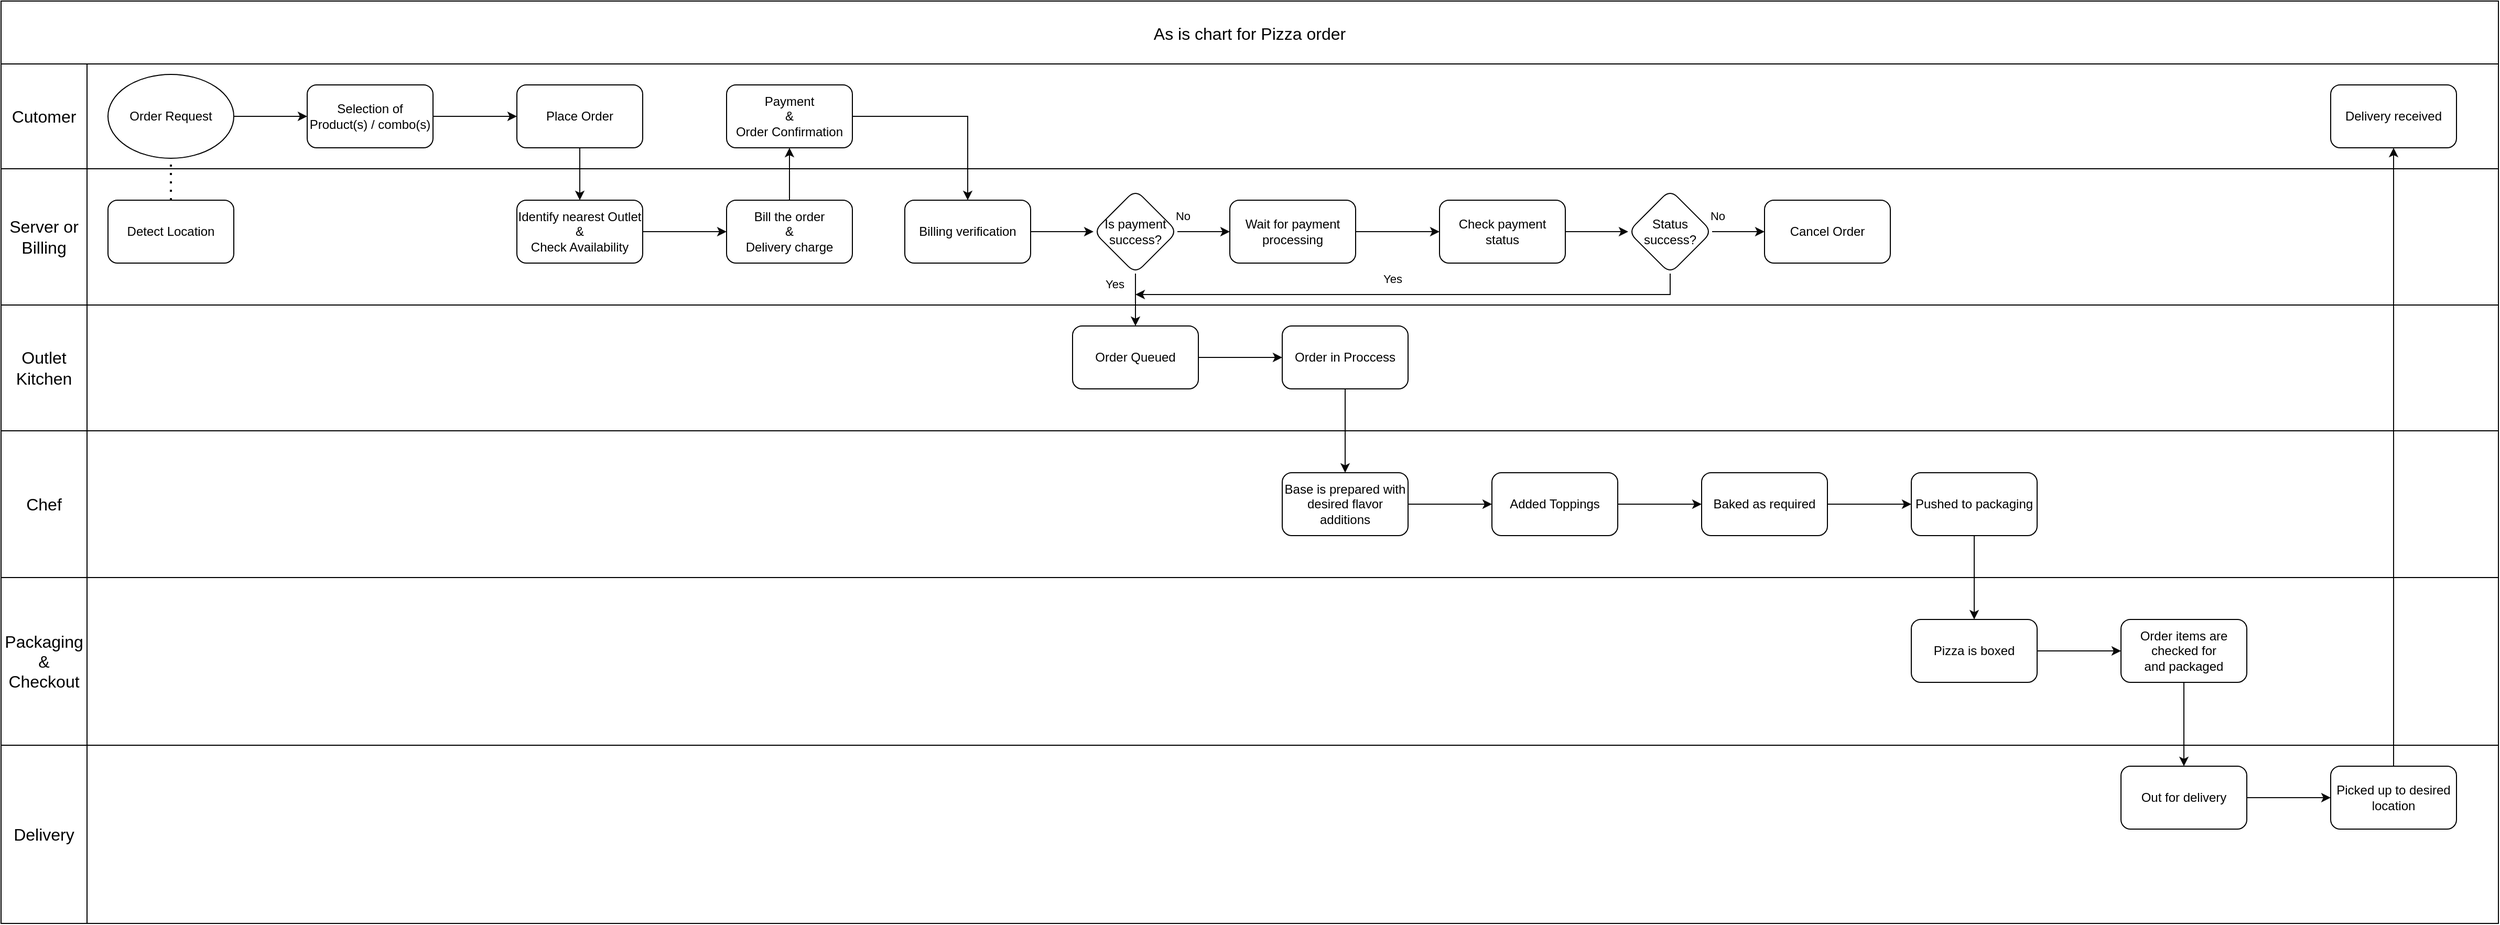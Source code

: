 <mxfile version="20.8.20" type="github">
  <diagram name="Page-1" id="EXli86hY3YLz44E0gWD3">
    <mxGraphModel dx="4924" dy="2215" grid="1" gridSize="10" guides="1" tooltips="1" connect="1" arrows="1" fold="1" page="1" pageScale="1" pageWidth="1169" pageHeight="827" math="0" shadow="0">
      <root>
        <mxCell id="0" />
        <mxCell id="1" parent="0" />
        <mxCell id="YC0K7fcnTKtkai2o8YkR-51" value="" style="edgeStyle=orthogonalEdgeStyle;rounded=0;orthogonalLoop=1;jettySize=auto;html=1;strokeColor=#080808;" edge="1" parent="1" source="YC0K7fcnTKtkai2o8YkR-1" target="YC0K7fcnTKtkai2o8YkR-4">
          <mxGeometry relative="1" as="geometry" />
        </mxCell>
        <mxCell id="YC0K7fcnTKtkai2o8YkR-1" value="Order Request" style="ellipse;whiteSpace=wrap;html=1;" vertex="1" parent="1">
          <mxGeometry x="90" y="30" width="120" height="80" as="geometry" />
        </mxCell>
        <mxCell id="YC0K7fcnTKtkai2o8YkR-2" value="Detect Location" style="rounded=1;whiteSpace=wrap;html=1;" vertex="1" parent="1">
          <mxGeometry x="90" y="150" width="120" height="60" as="geometry" />
        </mxCell>
        <mxCell id="YC0K7fcnTKtkai2o8YkR-15" value="" style="edgeStyle=orthogonalEdgeStyle;rounded=0;orthogonalLoop=1;jettySize=auto;html=1;strokeColor=#080808;" edge="1" parent="1" source="YC0K7fcnTKtkai2o8YkR-4" target="YC0K7fcnTKtkai2o8YkR-14">
          <mxGeometry relative="1" as="geometry" />
        </mxCell>
        <mxCell id="YC0K7fcnTKtkai2o8YkR-4" value="Selection of Product(s) / combo(s)" style="rounded=1;whiteSpace=wrap;html=1;" vertex="1" parent="1">
          <mxGeometry x="280" y="40" width="120" height="60" as="geometry" />
        </mxCell>
        <mxCell id="YC0K7fcnTKtkai2o8YkR-17" value="" style="edgeStyle=orthogonalEdgeStyle;rounded=0;orthogonalLoop=1;jettySize=auto;html=1;strokeColor=#080808;" edge="1" parent="1" source="YC0K7fcnTKtkai2o8YkR-14" target="YC0K7fcnTKtkai2o8YkR-16">
          <mxGeometry relative="1" as="geometry" />
        </mxCell>
        <mxCell id="YC0K7fcnTKtkai2o8YkR-14" value="Place Order" style="whiteSpace=wrap;html=1;rounded=1;" vertex="1" parent="1">
          <mxGeometry x="480" y="40" width="120" height="60" as="geometry" />
        </mxCell>
        <mxCell id="YC0K7fcnTKtkai2o8YkR-19" value="" style="edgeStyle=orthogonalEdgeStyle;rounded=0;orthogonalLoop=1;jettySize=auto;html=1;strokeColor=#080808;" edge="1" parent="1" source="YC0K7fcnTKtkai2o8YkR-16" target="YC0K7fcnTKtkai2o8YkR-18">
          <mxGeometry relative="1" as="geometry" />
        </mxCell>
        <mxCell id="YC0K7fcnTKtkai2o8YkR-16" value="Identify nearest Outlet&lt;br&gt;&amp;amp;&lt;br&gt;Check Availability" style="whiteSpace=wrap;html=1;rounded=1;" vertex="1" parent="1">
          <mxGeometry x="480" y="150" width="120" height="60" as="geometry" />
        </mxCell>
        <mxCell id="YC0K7fcnTKtkai2o8YkR-21" value="" style="edgeStyle=orthogonalEdgeStyle;rounded=0;orthogonalLoop=1;jettySize=auto;html=1;strokeColor=#080808;" edge="1" parent="1" source="YC0K7fcnTKtkai2o8YkR-18" target="YC0K7fcnTKtkai2o8YkR-20">
          <mxGeometry relative="1" as="geometry" />
        </mxCell>
        <mxCell id="YC0K7fcnTKtkai2o8YkR-18" value="Bill the order&lt;br&gt;&amp;amp;&lt;br&gt;Delivery charge" style="whiteSpace=wrap;html=1;rounded=1;" vertex="1" parent="1">
          <mxGeometry x="680" y="150" width="120" height="60" as="geometry" />
        </mxCell>
        <mxCell id="YC0K7fcnTKtkai2o8YkR-23" value="" style="edgeStyle=orthogonalEdgeStyle;rounded=0;orthogonalLoop=1;jettySize=auto;html=1;strokeColor=#080808;" edge="1" parent="1" source="YC0K7fcnTKtkai2o8YkR-20" target="YC0K7fcnTKtkai2o8YkR-22">
          <mxGeometry relative="1" as="geometry" />
        </mxCell>
        <mxCell id="YC0K7fcnTKtkai2o8YkR-20" value="Payment &lt;br&gt;&amp;amp;&lt;br&gt;Order Confirmation" style="whiteSpace=wrap;html=1;rounded=1;" vertex="1" parent="1">
          <mxGeometry x="680" y="40" width="120" height="60" as="geometry" />
        </mxCell>
        <mxCell id="YC0K7fcnTKtkai2o8YkR-25" value="" style="edgeStyle=orthogonalEdgeStyle;rounded=0;orthogonalLoop=1;jettySize=auto;html=1;strokeColor=#080808;" edge="1" parent="1" source="YC0K7fcnTKtkai2o8YkR-22" target="YC0K7fcnTKtkai2o8YkR-24">
          <mxGeometry relative="1" as="geometry" />
        </mxCell>
        <mxCell id="YC0K7fcnTKtkai2o8YkR-22" value="Billing verification" style="whiteSpace=wrap;html=1;rounded=1;" vertex="1" parent="1">
          <mxGeometry x="850" y="150" width="120" height="60" as="geometry" />
        </mxCell>
        <mxCell id="YC0K7fcnTKtkai2o8YkR-24" value="Is payment success?" style="rhombus;whiteSpace=wrap;html=1;rounded=1;" vertex="1" parent="1">
          <mxGeometry x="1030" y="140" width="80" height="80" as="geometry" />
        </mxCell>
        <mxCell id="YC0K7fcnTKtkai2o8YkR-29" value="" style="edgeStyle=orthogonalEdgeStyle;rounded=0;orthogonalLoop=1;jettySize=auto;html=1;strokeColor=#080808;" edge="1" parent="1" source="YC0K7fcnTKtkai2o8YkR-26" target="YC0K7fcnTKtkai2o8YkR-28">
          <mxGeometry relative="1" as="geometry" />
        </mxCell>
        <mxCell id="YC0K7fcnTKtkai2o8YkR-26" value="Order Queued" style="whiteSpace=wrap;html=1;rounded=1;" vertex="1" parent="1">
          <mxGeometry x="1010" y="270" width="120" height="60" as="geometry" />
        </mxCell>
        <mxCell id="YC0K7fcnTKtkai2o8YkR-31" value="" style="edgeStyle=orthogonalEdgeStyle;rounded=0;orthogonalLoop=1;jettySize=auto;html=1;strokeColor=#080808;" edge="1" parent="1" source="YC0K7fcnTKtkai2o8YkR-28" target="YC0K7fcnTKtkai2o8YkR-30">
          <mxGeometry relative="1" as="geometry" />
        </mxCell>
        <mxCell id="YC0K7fcnTKtkai2o8YkR-28" value="Order in Proccess" style="whiteSpace=wrap;html=1;rounded=1;" vertex="1" parent="1">
          <mxGeometry x="1210" y="270" width="120" height="60" as="geometry" />
        </mxCell>
        <mxCell id="YC0K7fcnTKtkai2o8YkR-33" value="" style="edgeStyle=orthogonalEdgeStyle;rounded=0;orthogonalLoop=1;jettySize=auto;html=1;strokeColor=#080808;" edge="1" parent="1" source="YC0K7fcnTKtkai2o8YkR-30" target="YC0K7fcnTKtkai2o8YkR-32">
          <mxGeometry relative="1" as="geometry" />
        </mxCell>
        <mxCell id="YC0K7fcnTKtkai2o8YkR-30" value="Base is prepared with desired flavor additions" style="whiteSpace=wrap;html=1;rounded=1;" vertex="1" parent="1">
          <mxGeometry x="1210" y="410" width="120" height="60" as="geometry" />
        </mxCell>
        <mxCell id="YC0K7fcnTKtkai2o8YkR-35" value="" style="edgeStyle=orthogonalEdgeStyle;rounded=0;orthogonalLoop=1;jettySize=auto;html=1;strokeColor=#080808;" edge="1" parent="1" source="YC0K7fcnTKtkai2o8YkR-32" target="YC0K7fcnTKtkai2o8YkR-34">
          <mxGeometry relative="1" as="geometry" />
        </mxCell>
        <mxCell id="YC0K7fcnTKtkai2o8YkR-32" value="Added Toppings" style="whiteSpace=wrap;html=1;rounded=1;" vertex="1" parent="1">
          <mxGeometry x="1410" y="410" width="120" height="60" as="geometry" />
        </mxCell>
        <mxCell id="YC0K7fcnTKtkai2o8YkR-37" value="" style="edgeStyle=orthogonalEdgeStyle;rounded=0;orthogonalLoop=1;jettySize=auto;html=1;strokeColor=#080808;" edge="1" parent="1" source="YC0K7fcnTKtkai2o8YkR-34" target="YC0K7fcnTKtkai2o8YkR-36">
          <mxGeometry relative="1" as="geometry" />
        </mxCell>
        <mxCell id="YC0K7fcnTKtkai2o8YkR-34" value="Baked as required" style="whiteSpace=wrap;html=1;rounded=1;" vertex="1" parent="1">
          <mxGeometry x="1610" y="410" width="120" height="60" as="geometry" />
        </mxCell>
        <mxCell id="YC0K7fcnTKtkai2o8YkR-39" value="" style="edgeStyle=orthogonalEdgeStyle;rounded=0;orthogonalLoop=1;jettySize=auto;html=1;strokeColor=#080808;" edge="1" parent="1" source="YC0K7fcnTKtkai2o8YkR-36" target="YC0K7fcnTKtkai2o8YkR-38">
          <mxGeometry relative="1" as="geometry" />
        </mxCell>
        <mxCell id="YC0K7fcnTKtkai2o8YkR-36" value="Pushed to packaging" style="whiteSpace=wrap;html=1;rounded=1;" vertex="1" parent="1">
          <mxGeometry x="1810" y="410" width="120" height="60" as="geometry" />
        </mxCell>
        <mxCell id="YC0K7fcnTKtkai2o8YkR-41" value="" style="edgeStyle=orthogonalEdgeStyle;rounded=0;orthogonalLoop=1;jettySize=auto;html=1;strokeColor=#080808;" edge="1" parent="1" source="YC0K7fcnTKtkai2o8YkR-38" target="YC0K7fcnTKtkai2o8YkR-40">
          <mxGeometry relative="1" as="geometry" />
        </mxCell>
        <mxCell id="YC0K7fcnTKtkai2o8YkR-38" value="Pizza is boxed" style="whiteSpace=wrap;html=1;rounded=1;" vertex="1" parent="1">
          <mxGeometry x="1810" y="550" width="120" height="60" as="geometry" />
        </mxCell>
        <mxCell id="YC0K7fcnTKtkai2o8YkR-43" value="" style="edgeStyle=orthogonalEdgeStyle;rounded=0;orthogonalLoop=1;jettySize=auto;html=1;strokeColor=#080808;" edge="1" parent="1" source="YC0K7fcnTKtkai2o8YkR-40" target="YC0K7fcnTKtkai2o8YkR-42">
          <mxGeometry relative="1" as="geometry" />
        </mxCell>
        <mxCell id="YC0K7fcnTKtkai2o8YkR-40" value="Order items are checked for&lt;br&gt;and packaged" style="whiteSpace=wrap;html=1;rounded=1;" vertex="1" parent="1">
          <mxGeometry x="2010" y="550" width="120" height="60" as="geometry" />
        </mxCell>
        <mxCell id="YC0K7fcnTKtkai2o8YkR-46" value="" style="edgeStyle=orthogonalEdgeStyle;rounded=0;orthogonalLoop=1;jettySize=auto;html=1;strokeColor=#080808;" edge="1" parent="1" source="YC0K7fcnTKtkai2o8YkR-42" target="YC0K7fcnTKtkai2o8YkR-45">
          <mxGeometry relative="1" as="geometry" />
        </mxCell>
        <mxCell id="YC0K7fcnTKtkai2o8YkR-42" value="Out for delivery" style="whiteSpace=wrap;html=1;rounded=1;" vertex="1" parent="1">
          <mxGeometry x="2010" y="690" width="120" height="60" as="geometry" />
        </mxCell>
        <mxCell id="YC0K7fcnTKtkai2o8YkR-48" value="" style="edgeStyle=orthogonalEdgeStyle;rounded=0;orthogonalLoop=1;jettySize=auto;html=1;strokeColor=#080808;" edge="1" parent="1" source="YC0K7fcnTKtkai2o8YkR-45" target="YC0K7fcnTKtkai2o8YkR-47">
          <mxGeometry relative="1" as="geometry" />
        </mxCell>
        <mxCell id="YC0K7fcnTKtkai2o8YkR-45" value="Picked up to desired location" style="whiteSpace=wrap;html=1;rounded=1;" vertex="1" parent="1">
          <mxGeometry x="2210" y="690" width="120" height="60" as="geometry" />
        </mxCell>
        <mxCell id="YC0K7fcnTKtkai2o8YkR-47" value="Delivery received" style="whiteSpace=wrap;html=1;rounded=1;" vertex="1" parent="1">
          <mxGeometry x="2210" y="40" width="120" height="60" as="geometry" />
        </mxCell>
        <mxCell id="YC0K7fcnTKtkai2o8YkR-50" value="" style="endArrow=none;dashed=1;html=1;dashPattern=1 3;strokeWidth=2;rounded=0;strokeColor=#080808;entryX=0.5;entryY=1;entryDx=0;entryDy=0;exitX=0.5;exitY=0;exitDx=0;exitDy=0;" edge="1" parent="1" source="YC0K7fcnTKtkai2o8YkR-2" target="YC0K7fcnTKtkai2o8YkR-1">
          <mxGeometry width="50" height="50" relative="1" as="geometry">
            <mxPoint x="40" y="520" as="sourcePoint" />
            <mxPoint x="400" y="290" as="targetPoint" />
          </mxGeometry>
        </mxCell>
        <mxCell id="YC0K7fcnTKtkai2o8YkR-52" value="" style="endArrow=classic;html=1;rounded=0;strokeColor=#080808;exitX=0.5;exitY=1;exitDx=0;exitDy=0;entryX=0.5;entryY=0;entryDx=0;entryDy=0;" edge="1" parent="1" source="YC0K7fcnTKtkai2o8YkR-24" target="YC0K7fcnTKtkai2o8YkR-26">
          <mxGeometry relative="1" as="geometry">
            <mxPoint x="1110" y="220" as="sourcePoint" />
            <mxPoint x="1210" y="220" as="targetPoint" />
          </mxGeometry>
        </mxCell>
        <mxCell id="YC0K7fcnTKtkai2o8YkR-53" value="Yes" style="edgeLabel;resizable=0;html=1;align=center;verticalAlign=middle;" connectable="0" vertex="1" parent="YC0K7fcnTKtkai2o8YkR-52">
          <mxGeometry relative="1" as="geometry">
            <mxPoint x="-20" y="-15" as="offset" />
          </mxGeometry>
        </mxCell>
        <mxCell id="YC0K7fcnTKtkai2o8YkR-54" value="" style="endArrow=classic;html=1;rounded=0;strokeColor=#080808;exitX=1;exitY=0.5;exitDx=0;exitDy=0;entryX=0;entryY=0.5;entryDx=0;entryDy=0;" edge="1" parent="1" source="YC0K7fcnTKtkai2o8YkR-24" target="YC0K7fcnTKtkai2o8YkR-57">
          <mxGeometry relative="1" as="geometry">
            <mxPoint x="1190" y="170" as="sourcePoint" />
            <mxPoint x="1200" y="180" as="targetPoint" />
          </mxGeometry>
        </mxCell>
        <mxCell id="YC0K7fcnTKtkai2o8YkR-55" value="No" style="edgeLabel;resizable=0;html=1;align=center;verticalAlign=middle;" connectable="0" vertex="1" parent="YC0K7fcnTKtkai2o8YkR-54">
          <mxGeometry relative="1" as="geometry">
            <mxPoint x="-20" y="-15" as="offset" />
          </mxGeometry>
        </mxCell>
        <mxCell id="YC0K7fcnTKtkai2o8YkR-59" value="" style="edgeStyle=orthogonalEdgeStyle;rounded=0;orthogonalLoop=1;jettySize=auto;html=1;strokeColor=#080808;" edge="1" parent="1" source="YC0K7fcnTKtkai2o8YkR-57" target="YC0K7fcnTKtkai2o8YkR-58">
          <mxGeometry relative="1" as="geometry" />
        </mxCell>
        <mxCell id="YC0K7fcnTKtkai2o8YkR-57" value="Wait for payment processing" style="rounded=1;whiteSpace=wrap;html=1;" vertex="1" parent="1">
          <mxGeometry x="1160" y="150" width="120" height="60" as="geometry" />
        </mxCell>
        <mxCell id="YC0K7fcnTKtkai2o8YkR-66" style="edgeStyle=orthogonalEdgeStyle;rounded=0;orthogonalLoop=1;jettySize=auto;html=1;entryX=0;entryY=0.5;entryDx=0;entryDy=0;strokeColor=#080808;" edge="1" parent="1" source="YC0K7fcnTKtkai2o8YkR-58" target="YC0K7fcnTKtkai2o8YkR-61">
          <mxGeometry relative="1" as="geometry" />
        </mxCell>
        <mxCell id="YC0K7fcnTKtkai2o8YkR-58" value="Check payment status" style="whiteSpace=wrap;html=1;rounded=1;" vertex="1" parent="1">
          <mxGeometry x="1360" y="150" width="120" height="60" as="geometry" />
        </mxCell>
        <mxCell id="YC0K7fcnTKtkai2o8YkR-61" value="Status success?" style="rhombus;whiteSpace=wrap;html=1;rounded=1;" vertex="1" parent="1">
          <mxGeometry x="1540" y="140" width="80" height="80" as="geometry" />
        </mxCell>
        <mxCell id="YC0K7fcnTKtkai2o8YkR-62" value="" style="endArrow=classic;html=1;rounded=0;strokeColor=#080808;exitX=0.5;exitY=1;exitDx=0;exitDy=0;" edge="1" parent="1" source="YC0K7fcnTKtkai2o8YkR-61">
          <mxGeometry relative="1" as="geometry">
            <mxPoint x="1620" y="220" as="sourcePoint" />
            <mxPoint x="1070" y="240" as="targetPoint" />
            <Array as="points">
              <mxPoint x="1580" y="240" />
            </Array>
          </mxGeometry>
        </mxCell>
        <mxCell id="YC0K7fcnTKtkai2o8YkR-63" value="Yes" style="edgeLabel;resizable=0;html=1;align=center;verticalAlign=middle;" connectable="0" vertex="1" parent="YC0K7fcnTKtkai2o8YkR-62">
          <mxGeometry relative="1" as="geometry">
            <mxPoint x="-20" y="-15" as="offset" />
          </mxGeometry>
        </mxCell>
        <mxCell id="YC0K7fcnTKtkai2o8YkR-64" value="" style="endArrow=classic;html=1;rounded=0;strokeColor=#080808;exitX=1;exitY=0.5;exitDx=0;exitDy=0;entryX=0;entryY=0.5;entryDx=0;entryDy=0;" edge="1" parent="1" source="YC0K7fcnTKtkai2o8YkR-61">
          <mxGeometry relative="1" as="geometry">
            <mxPoint x="1700" y="170" as="sourcePoint" />
            <mxPoint x="1670" y="180" as="targetPoint" />
          </mxGeometry>
        </mxCell>
        <mxCell id="YC0K7fcnTKtkai2o8YkR-65" value="No" style="edgeLabel;resizable=0;html=1;align=center;verticalAlign=middle;" connectable="0" vertex="1" parent="YC0K7fcnTKtkai2o8YkR-64">
          <mxGeometry relative="1" as="geometry">
            <mxPoint x="-20" y="-15" as="offset" />
          </mxGeometry>
        </mxCell>
        <mxCell id="YC0K7fcnTKtkai2o8YkR-67" value="Cancel Order" style="rounded=1;whiteSpace=wrap;html=1;" vertex="1" parent="1">
          <mxGeometry x="1670" y="150" width="120" height="60" as="geometry" />
        </mxCell>
        <mxCell id="YC0K7fcnTKtkai2o8YkR-68" value="As is chart for Pizza order" style="shape=table;startSize=60;container=1;collapsible=0;childLayout=tableLayout;strokeColor=default;fontSize=16;" vertex="1" parent="1">
          <mxGeometry x="-12" y="-40" width="2382" height="880.0" as="geometry" />
        </mxCell>
        <mxCell id="YC0K7fcnTKtkai2o8YkR-69" value="" style="shape=tableRow;horizontal=0;startSize=0;swimlaneHead=0;swimlaneBody=0;strokeColor=inherit;top=0;left=0;bottom=0;right=0;collapsible=0;dropTarget=0;fillColor=none;points=[[0,0.5],[1,0.5]];portConstraint=eastwest;fontSize=16;" vertex="1" parent="YC0K7fcnTKtkai2o8YkR-68">
          <mxGeometry y="60" width="2382" height="100" as="geometry" />
        </mxCell>
        <mxCell id="YC0K7fcnTKtkai2o8YkR-70" value="Cutomer" style="shape=partialRectangle;html=1;whiteSpace=wrap;connectable=0;strokeColor=inherit;overflow=hidden;fillColor=none;top=0;left=0;bottom=0;right=0;pointerEvents=1;fontSize=16;" vertex="1" parent="YC0K7fcnTKtkai2o8YkR-69">
          <mxGeometry width="82" height="100" as="geometry">
            <mxRectangle width="82" height="100" as="alternateBounds" />
          </mxGeometry>
        </mxCell>
        <mxCell id="YC0K7fcnTKtkai2o8YkR-71" value="" style="shape=partialRectangle;html=1;whiteSpace=wrap;connectable=0;strokeColor=inherit;overflow=hidden;fillColor=none;top=0;left=0;bottom=0;right=0;pointerEvents=1;fontSize=16;" vertex="1" parent="YC0K7fcnTKtkai2o8YkR-69">
          <mxGeometry x="82" width="2300" height="100" as="geometry">
            <mxRectangle width="2300" height="100" as="alternateBounds" />
          </mxGeometry>
        </mxCell>
        <mxCell id="YC0K7fcnTKtkai2o8YkR-73" value="" style="shape=tableRow;horizontal=0;startSize=0;swimlaneHead=0;swimlaneBody=0;strokeColor=inherit;top=0;left=0;bottom=0;right=0;collapsible=0;dropTarget=0;fillColor=none;points=[[0,0.5],[1,0.5]];portConstraint=eastwest;fontSize=16;" vertex="1" parent="YC0K7fcnTKtkai2o8YkR-68">
          <mxGeometry y="160" width="2382" height="130" as="geometry" />
        </mxCell>
        <mxCell id="YC0K7fcnTKtkai2o8YkR-74" value="Server or Billing" style="shape=partialRectangle;html=1;whiteSpace=wrap;connectable=0;strokeColor=inherit;overflow=hidden;fillColor=none;top=0;left=0;bottom=0;right=0;pointerEvents=1;fontSize=16;" vertex="1" parent="YC0K7fcnTKtkai2o8YkR-73">
          <mxGeometry width="82" height="130" as="geometry">
            <mxRectangle width="82" height="130" as="alternateBounds" />
          </mxGeometry>
        </mxCell>
        <mxCell id="YC0K7fcnTKtkai2o8YkR-75" value="" style="shape=partialRectangle;html=1;whiteSpace=wrap;connectable=0;strokeColor=inherit;overflow=hidden;fillColor=none;top=0;left=0;bottom=0;right=0;pointerEvents=1;fontSize=16;" vertex="1" parent="YC0K7fcnTKtkai2o8YkR-73">
          <mxGeometry x="82" width="2300" height="130" as="geometry">
            <mxRectangle width="2300" height="130" as="alternateBounds" />
          </mxGeometry>
        </mxCell>
        <mxCell id="YC0K7fcnTKtkai2o8YkR-81" style="shape=tableRow;horizontal=0;startSize=0;swimlaneHead=0;swimlaneBody=0;strokeColor=inherit;top=0;left=0;bottom=0;right=0;collapsible=0;dropTarget=0;fillColor=none;points=[[0,0.5],[1,0.5]];portConstraint=eastwest;fontSize=16;" vertex="1" parent="YC0K7fcnTKtkai2o8YkR-68">
          <mxGeometry y="290" width="2382" height="120" as="geometry" />
        </mxCell>
        <mxCell id="YC0K7fcnTKtkai2o8YkR-82" value="Outlet Kitchen" style="shape=partialRectangle;html=1;whiteSpace=wrap;connectable=0;strokeColor=inherit;overflow=hidden;fillColor=none;top=0;left=0;bottom=0;right=0;pointerEvents=1;fontSize=16;" vertex="1" parent="YC0K7fcnTKtkai2o8YkR-81">
          <mxGeometry width="82" height="120" as="geometry">
            <mxRectangle width="82" height="120" as="alternateBounds" />
          </mxGeometry>
        </mxCell>
        <mxCell id="YC0K7fcnTKtkai2o8YkR-83" style="shape=partialRectangle;html=1;whiteSpace=wrap;connectable=0;strokeColor=inherit;overflow=hidden;fillColor=none;top=0;left=0;bottom=0;right=0;pointerEvents=1;fontSize=16;" vertex="1" parent="YC0K7fcnTKtkai2o8YkR-81">
          <mxGeometry x="82" width="2300" height="120" as="geometry">
            <mxRectangle width="2300" height="120" as="alternateBounds" />
          </mxGeometry>
        </mxCell>
        <mxCell id="YC0K7fcnTKtkai2o8YkR-87" style="shape=tableRow;horizontal=0;startSize=0;swimlaneHead=0;swimlaneBody=0;strokeColor=inherit;top=0;left=0;bottom=0;right=0;collapsible=0;dropTarget=0;fillColor=none;points=[[0,0.5],[1,0.5]];portConstraint=eastwest;fontSize=16;" vertex="1" parent="YC0K7fcnTKtkai2o8YkR-68">
          <mxGeometry y="410" width="2382" height="140" as="geometry" />
        </mxCell>
        <mxCell id="YC0K7fcnTKtkai2o8YkR-88" value="Chef" style="shape=partialRectangle;html=1;whiteSpace=wrap;connectable=0;strokeColor=inherit;overflow=hidden;fillColor=none;top=0;left=0;bottom=0;right=0;pointerEvents=1;fontSize=16;" vertex="1" parent="YC0K7fcnTKtkai2o8YkR-87">
          <mxGeometry width="82" height="140" as="geometry">
            <mxRectangle width="82" height="140" as="alternateBounds" />
          </mxGeometry>
        </mxCell>
        <mxCell id="YC0K7fcnTKtkai2o8YkR-89" style="shape=partialRectangle;html=1;whiteSpace=wrap;connectable=0;strokeColor=inherit;overflow=hidden;fillColor=none;top=0;left=0;bottom=0;right=0;pointerEvents=1;fontSize=16;" vertex="1" parent="YC0K7fcnTKtkai2o8YkR-87">
          <mxGeometry x="82" width="2300" height="140" as="geometry">
            <mxRectangle width="2300" height="140" as="alternateBounds" />
          </mxGeometry>
        </mxCell>
        <mxCell id="YC0K7fcnTKtkai2o8YkR-84" style="shape=tableRow;horizontal=0;startSize=0;swimlaneHead=0;swimlaneBody=0;strokeColor=inherit;top=0;left=0;bottom=0;right=0;collapsible=0;dropTarget=0;fillColor=none;points=[[0,0.5],[1,0.5]];portConstraint=eastwest;fontSize=16;" vertex="1" parent="YC0K7fcnTKtkai2o8YkR-68">
          <mxGeometry y="550" width="2382" height="160" as="geometry" />
        </mxCell>
        <mxCell id="YC0K7fcnTKtkai2o8YkR-85" value="Packaging &amp;amp; Checkout" style="shape=partialRectangle;html=1;whiteSpace=wrap;connectable=0;strokeColor=inherit;overflow=hidden;fillColor=none;top=0;left=0;bottom=0;right=0;pointerEvents=1;fontSize=16;" vertex="1" parent="YC0K7fcnTKtkai2o8YkR-84">
          <mxGeometry width="82" height="160" as="geometry">
            <mxRectangle width="82" height="160" as="alternateBounds" />
          </mxGeometry>
        </mxCell>
        <mxCell id="YC0K7fcnTKtkai2o8YkR-86" style="shape=partialRectangle;html=1;whiteSpace=wrap;connectable=0;strokeColor=inherit;overflow=hidden;fillColor=none;top=0;left=0;bottom=0;right=0;pointerEvents=1;fontSize=16;" vertex="1" parent="YC0K7fcnTKtkai2o8YkR-84">
          <mxGeometry x="82" width="2300" height="160" as="geometry">
            <mxRectangle width="2300" height="160" as="alternateBounds" />
          </mxGeometry>
        </mxCell>
        <mxCell id="YC0K7fcnTKtkai2o8YkR-77" value="" style="shape=tableRow;horizontal=0;startSize=0;swimlaneHead=0;swimlaneBody=0;strokeColor=inherit;top=0;left=0;bottom=0;right=0;collapsible=0;dropTarget=0;fillColor=none;points=[[0,0.5],[1,0.5]];portConstraint=eastwest;fontSize=16;" vertex="1" parent="YC0K7fcnTKtkai2o8YkR-68">
          <mxGeometry y="710" width="2382" height="170" as="geometry" />
        </mxCell>
        <mxCell id="YC0K7fcnTKtkai2o8YkR-78" value="Delivery" style="shape=partialRectangle;html=1;whiteSpace=wrap;connectable=0;strokeColor=inherit;overflow=hidden;fillColor=none;top=0;left=0;bottom=0;right=0;pointerEvents=1;fontSize=16;" vertex="1" parent="YC0K7fcnTKtkai2o8YkR-77">
          <mxGeometry width="82" height="170" as="geometry">
            <mxRectangle width="82" height="170" as="alternateBounds" />
          </mxGeometry>
        </mxCell>
        <mxCell id="YC0K7fcnTKtkai2o8YkR-79" value="" style="shape=partialRectangle;html=1;whiteSpace=wrap;connectable=0;strokeColor=inherit;overflow=hidden;fillColor=none;top=0;left=0;bottom=0;right=0;pointerEvents=1;fontSize=16;" vertex="1" parent="YC0K7fcnTKtkai2o8YkR-77">
          <mxGeometry x="82" width="2300" height="170" as="geometry">
            <mxRectangle width="2300" height="170" as="alternateBounds" />
          </mxGeometry>
        </mxCell>
      </root>
    </mxGraphModel>
  </diagram>
</mxfile>
